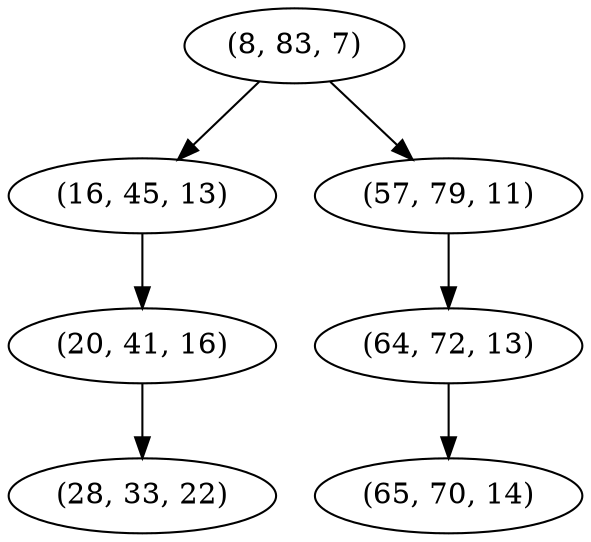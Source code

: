 digraph tree {
    "(8, 83, 7)";
    "(16, 45, 13)";
    "(20, 41, 16)";
    "(28, 33, 22)";
    "(57, 79, 11)";
    "(64, 72, 13)";
    "(65, 70, 14)";
    "(8, 83, 7)" -> "(16, 45, 13)";
    "(8, 83, 7)" -> "(57, 79, 11)";
    "(16, 45, 13)" -> "(20, 41, 16)";
    "(20, 41, 16)" -> "(28, 33, 22)";
    "(57, 79, 11)" -> "(64, 72, 13)";
    "(64, 72, 13)" -> "(65, 70, 14)";
}
